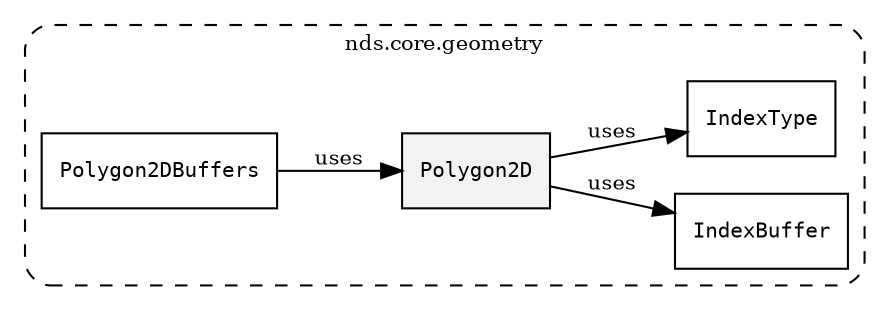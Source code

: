 /**
 * This dot file creates symbol collaboration diagram for Polygon2D.
 */
digraph ZSERIO
{
    node [shape=box, fontsize=10];
    rankdir="LR";
    fontsize=10;
    tooltip="Polygon2D collaboration diagram";

    subgraph "cluster_nds.core.geometry"
    {
        style="dashed, rounded";
        label="nds.core.geometry";
        tooltip="Package nds.core.geometry";
        href="../../../content/packages/nds.core.geometry.html#Package-nds-core-geometry";
        target="_parent";

        "Polygon2D" [style="filled", fillcolor="#0000000D", target="_parent", label=<<font face="monospace"><table align="center" border="0" cellspacing="0" cellpadding="0"><tr><td href="../../../content/packages/nds.core.geometry.html#Structure-Polygon2D" title="Structure defined in nds.core.geometry">Polygon2D</td></tr></table></font>>];
        "IndexBuffer" [target="_parent", label=<<font face="monospace"><table align="center" border="0" cellspacing="0" cellpadding="0"><tr><td href="../../../content/packages/nds.core.geometry.html#Structure-IndexBuffer" title="Structure defined in nds.core.geometry">IndexBuffer</td></tr></table></font>>];
        "IndexType" [target="_parent", label=<<font face="monospace"><table align="center" border="0" cellspacing="0" cellpadding="0"><tr><td href="../../../content/packages/nds.core.geometry.html#Enum-IndexType" title="Enum defined in nds.core.geometry">IndexType</td></tr></table></font>>];
        "Polygon2DBuffers" [target="_parent", label=<<font face="monospace"><table align="center" border="0" cellspacing="0" cellpadding="0"><tr><td href="../../../content/packages/nds.core.geometry.html#Structure-Polygon2DBuffers" title="Structure defined in nds.core.geometry">Polygon2DBuffers</td></tr></table></font>>];
    }

    "Polygon2D" -> "IndexBuffer" [label="uses", fontsize=10];
    "Polygon2D" -> "IndexType" [label="uses", fontsize=10];
    "Polygon2DBuffers" -> "Polygon2D" [label="uses", fontsize=10];
}
